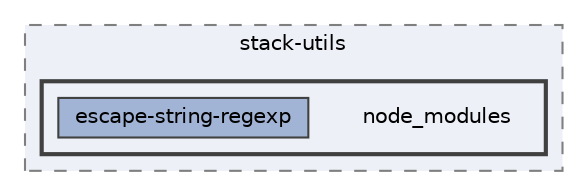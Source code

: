 digraph "pkiclassroomrescheduler/src/main/frontend/node_modules/stack-utils/node_modules"
{
 // LATEX_PDF_SIZE
  bgcolor="transparent";
  edge [fontname=Helvetica,fontsize=10,labelfontname=Helvetica,labelfontsize=10];
  node [fontname=Helvetica,fontsize=10,shape=box,height=0.2,width=0.4];
  compound=true
  subgraph clusterdir_bb2a5f5a0c896280bd9cbddac8ff1b2c {
    graph [ bgcolor="#edf0f7", pencolor="grey50", label="stack-utils", fontname=Helvetica,fontsize=10 style="filled,dashed", URL="dir_bb2a5f5a0c896280bd9cbddac8ff1b2c.html",tooltip=""]
  subgraph clusterdir_ef8d419b8d3fa96618121f776e432db6 {
    graph [ bgcolor="#edf0f7", pencolor="grey25", label="", fontname=Helvetica,fontsize=10 style="filled,bold", URL="dir_ef8d419b8d3fa96618121f776e432db6.html",tooltip=""]
    dir_ef8d419b8d3fa96618121f776e432db6 [shape=plaintext, label="node_modules"];
  dir_fc9d10b9634974095aeaccac7d1902a7 [label="escape-string-regexp", fillcolor="#a2b4d6", color="grey25", style="filled", URL="dir_fc9d10b9634974095aeaccac7d1902a7.html",tooltip=""];
  }
  }
}
